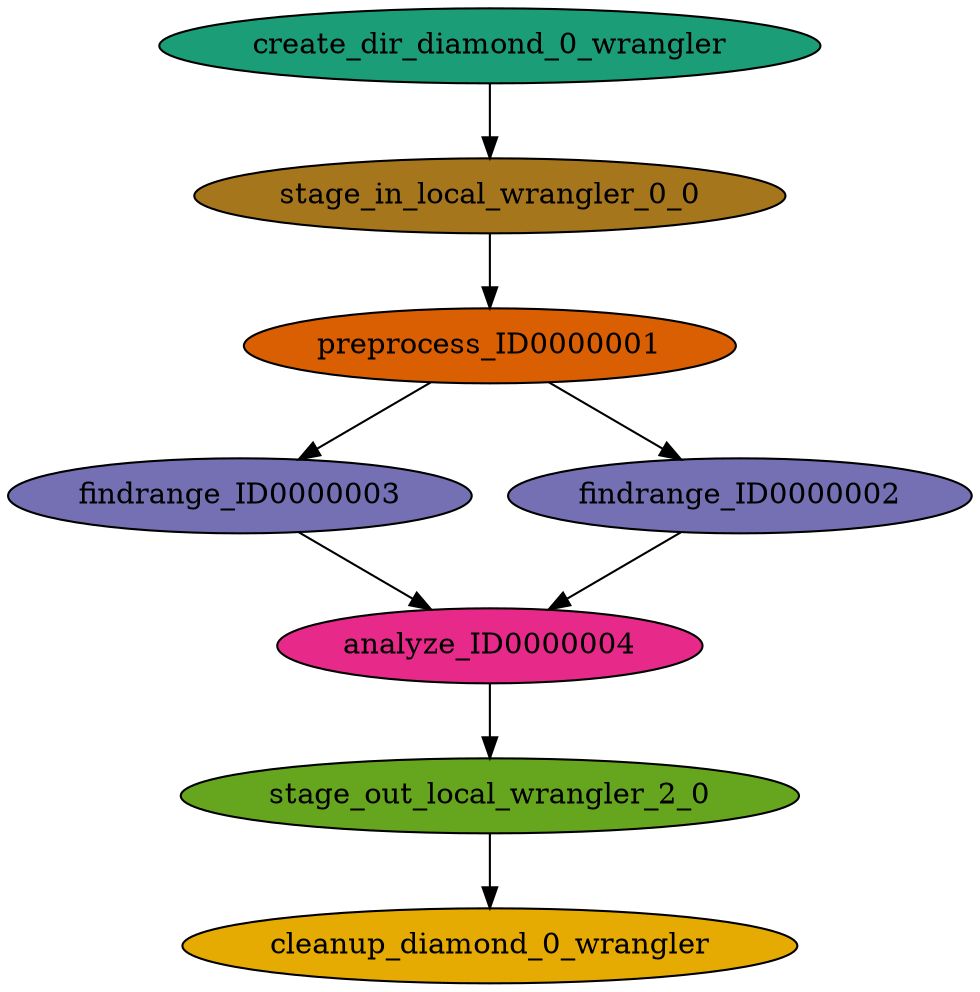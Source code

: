 digraph dag {
    ratio=fill
    node [style=filled,color="#444444",fillcolor="#ffed6f"]
    edge [arrowhead=normal,arrowsize=1.0]

    "create_dir_diamond_0_wrangler" [shape=ellipse,color="#000000",fillcolor="#1b9e77",label="create_dir_diamond_0_wrangler"]
    "preprocess_ID0000001" [shape=ellipse,color="#000000",fillcolor="#d95f02",label="preprocess_ID0000001"]
    "findrange_ID0000003" [shape=ellipse,color="#000000",fillcolor="#7570b3",label="findrange_ID0000003"]
    "findrange_ID0000002" [shape=ellipse,color="#000000",fillcolor="#7570b3",label="findrange_ID0000002"]
    "analyze_ID0000004" [shape=ellipse,color="#000000",fillcolor="#e7298a",label="analyze_ID0000004"]
    "stage_out_local_wrangler_2_0" [shape=ellipse,color="#000000",fillcolor="#66a61e",label="stage_out_local_wrangler_2_0"]
    "cleanup_diamond_0_wrangler" [shape=ellipse,color="#000000",fillcolor="#e6ab02",label="cleanup_diamond_0_wrangler"]
    "stage_in_local_wrangler_0_0" [shape=ellipse,color="#000000",fillcolor="#a6761d",label="stage_in_local_wrangler_0_0"]
    "create_dir_diamond_0_wrangler" -> "stage_in_local_wrangler_0_0" [color="#000000"]
    "preprocess_ID0000001" -> "findrange_ID0000003" [color="#000000"]
    "preprocess_ID0000001" -> "findrange_ID0000002" [color="#000000"]
    "findrange_ID0000003" -> "analyze_ID0000004" [color="#000000"]
    "findrange_ID0000002" -> "analyze_ID0000004" [color="#000000"]
    "analyze_ID0000004" -> "stage_out_local_wrangler_2_0" [color="#000000"]
    "stage_out_local_wrangler_2_0" -> "cleanup_diamond_0_wrangler" [color="#000000"]
    "stage_in_local_wrangler_0_0" -> "preprocess_ID0000001" [color="#000000"]
}
